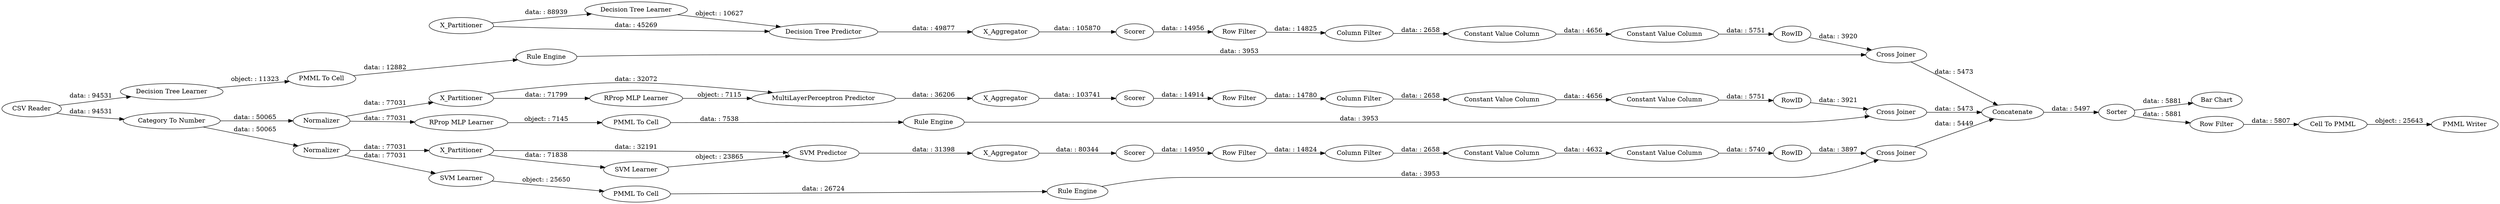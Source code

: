 digraph {
	"-6501709281123655156_33" [label="Decision Tree Learner"]
	"1048901557227079799_63" [label="PMML Writer"]
	"-5615673051129768404_294" [label="Column Filter"]
	"4363574619086604911_293" [label=RowID]
	"-9221796628295090640_9" [label="Row Filter"]
	"4363574619086604911_294" [label="Column Filter"]
	"3722684080531925944_2" [label=X_Partitioner]
	"164370412191762547_33" [label="SVM Learner"]
	"2450346581856585250_32" [label="Decision Tree Predictor"]
	"1048901557227079799_58" [label="Category To Number"]
	"2450346581856585250_38" [label="Cross Joiner"]
	"-5309736637574320596_32" [label="MultiLayerPerceptron Predictor"]
	"164370412191762547_34" [label="PMML To Cell"]
	"-5615673051129768404_293" [label=RowID]
	"3722684080531925944_7" [label=X_Aggregator]
	"-9221796628295090640_290" [label="Constant Value Column"]
	"-9221796628295090640_293" [label=RowID]
	"-9221796628295090640_292" [label="Constant Value Column"]
	"3722684080531925944_40" [label=Normalizer]
	"-5309736637574320596_40" [label=Scorer]
	"1048901557227079799_60" [label=Concatenate]
	"-2594771026723874548_35" [label="RProp MLP Learner"]
	"2450346581856585250_31" [label="Decision Tree Learner"]
	"-5309736637574320596_39" [label=Normalizer]
	"1048901557227079799_54" [label="Cell To PMML"]
	"-6501709281123655156_34" [label="Rule Engine"]
	"-9221796628295090640_294" [label="Column Filter"]
	"-5615673051129768404_290" [label="Constant Value Column"]
	"-5309736637574320596_38" [label="Cross Joiner"]
	"-5615673051129768404_9" [label="Row Filter"]
	"-5615673051129768404_292" [label="Constant Value Column"]
	"4363574619086604911_292" [label="Constant Value Column"]
	"-2594771026723874548_34" [label="Rule Engine"]
	"-5309736637574320596_2" [label=X_Partitioner]
	"2450346581856585250_2" [label=X_Partitioner]
	"1048901557227079799_59" [label="Bar Chart"]
	"-2594771026723874548_22" [label="PMML To Cell"]
	"4363574619086604911_9" [label="Row Filter"]
	"4363574619086604911_290" [label="Constant Value Column"]
	"164370412191762547_35" [label="Rule Engine"]
	"2450346581856585250_7" [label=X_Aggregator]
	"1048901557227079799_62" [label="CSV Reader"]
	"1048901557227079799_53" [label="Row Filter"]
	"3722684080531925944_31" [label="SVM Learner"]
	"3722684080531925944_39" [label="Cross Joiner"]
	"-6501709281123655156_28" [label="PMML To Cell"]
	"-5309736637574320596_7" [label=X_Aggregator]
	"2450346581856585250_39" [label=Scorer]
	"1048901557227079799_52" [label=Sorter]
	"-5309736637574320596_31" [label="RProp MLP Learner"]
	"3722684080531925944_41" [label=Scorer]
	"3722684080531925944_32" [label="SVM Predictor"]
	"4363574619086604911_294" -> "4363574619086604911_290" [label="data: : 2658"]
	"3722684080531925944_7" -> "3722684080531925944_41" [label="data: : 80344"]
	"3722684080531925944_41" -> "-5615673051129768404_9" [label="data: : 14950"]
	"-5309736637574320596_39" -> "-5309736637574320596_2" [label="data: : 77031"]
	"2450346581856585250_39" -> "4363574619086604911_9" [label="data: : 14956"]
	"-2594771026723874548_22" -> "-2594771026723874548_34" [label="data: : 7538"]
	"1048901557227079799_52" -> "1048901557227079799_59" [label="data: : 5881"]
	"-5309736637574320596_32" -> "-5309736637574320596_7" [label="data: : 36206"]
	"3722684080531925944_2" -> "3722684080531925944_31" [label="data: : 71838"]
	"-5615673051129768404_9" -> "-5615673051129768404_294" [label="data: : 14824"]
	"3722684080531925944_32" -> "3722684080531925944_7" [label="data: : 31398"]
	"-5309736637574320596_40" -> "-9221796628295090640_9" [label="data: : 14914"]
	"4363574619086604911_293" -> "2450346581856585250_38" [label="data: : 3920"]
	"-5309736637574320596_38" -> "1048901557227079799_60" [label="data: : 5473"]
	"164370412191762547_34" -> "164370412191762547_35" [label="data: : 26724"]
	"-9221796628295090640_292" -> "-9221796628295090640_293" [label="data: : 5751"]
	"-6501709281123655156_28" -> "-6501709281123655156_34" [label="data: : 12882"]
	"-5309736637574320596_2" -> "-5309736637574320596_31" [label="data: : 71799"]
	"-5615673051129768404_292" -> "-5615673051129768404_293" [label="data: : 5740"]
	"1048901557227079799_54" -> "1048901557227079799_63" [label="object: : 25643"]
	"164370412191762547_33" -> "164370412191762547_34" [label="object: : 25650"]
	"-6501709281123655156_34" -> "2450346581856585250_38" [label="data: : 3953"]
	"164370412191762547_35" -> "3722684080531925944_39" [label="data: : 3953"]
	"-5309736637574320596_31" -> "-5309736637574320596_32" [label="object: : 7115"]
	"-5309736637574320596_39" -> "-2594771026723874548_35" [label="data: : 77031"]
	"3722684080531925944_40" -> "3722684080531925944_2" [label="data: : 77031"]
	"1048901557227079799_62" -> "-6501709281123655156_33" [label="data: : 94531"]
	"1048901557227079799_60" -> "1048901557227079799_52" [label="data: : 5497"]
	"-5615673051129768404_294" -> "-5615673051129768404_290" [label="data: : 2658"]
	"-9221796628295090640_294" -> "-9221796628295090640_290" [label="data: : 2658"]
	"-5615673051129768404_293" -> "3722684080531925944_39" [label="data: : 3897"]
	"-6501709281123655156_33" -> "-6501709281123655156_28" [label="object: : 11323"]
	"-5309736637574320596_2" -> "-5309736637574320596_32" [label="data: : 32072"]
	"3722684080531925944_2" -> "3722684080531925944_32" [label="data: : 32191"]
	"1048901557227079799_52" -> "1048901557227079799_53" [label="data: : 5881"]
	"1048901557227079799_58" -> "-5309736637574320596_39" [label="data: : 50065"]
	"4363574619086604911_292" -> "4363574619086604911_293" [label="data: : 5751"]
	"1048901557227079799_53" -> "1048901557227079799_54" [label="data: : 5807"]
	"2450346581856585250_2" -> "2450346581856585250_31" [label="data: : 88939"]
	"-9221796628295090640_293" -> "-5309736637574320596_38" [label="data: : 3921"]
	"2450346581856585250_7" -> "2450346581856585250_39" [label="data: : 105870"]
	"2450346581856585250_31" -> "2450346581856585250_32" [label="object: : 10627"]
	"4363574619086604911_9" -> "4363574619086604911_294" [label="data: : 14825"]
	"2450346581856585250_38" -> "1048901557227079799_60" [label="data: : 5473"]
	"-5309736637574320596_7" -> "-5309736637574320596_40" [label="data: : 103741"]
	"2450346581856585250_2" -> "2450346581856585250_32" [label="data: : 45269"]
	"3722684080531925944_31" -> "3722684080531925944_32" [label="object: : 23865"]
	"4363574619086604911_290" -> "4363574619086604911_292" [label="data: : 4656"]
	"-2594771026723874548_34" -> "-5309736637574320596_38" [label="data: : 3953"]
	"-2594771026723874548_35" -> "-2594771026723874548_22" [label="object: : 7145"]
	"3722684080531925944_40" -> "164370412191762547_33" [label="data: : 77031"]
	"1048901557227079799_58" -> "3722684080531925944_40" [label="data: : 50065"]
	"-9221796628295090640_290" -> "-9221796628295090640_292" [label="data: : 4656"]
	"-5615673051129768404_290" -> "-5615673051129768404_292" [label="data: : 4632"]
	"3722684080531925944_39" -> "1048901557227079799_60" [label="data: : 5449"]
	"-9221796628295090640_9" -> "-9221796628295090640_294" [label="data: : 14780"]
	"1048901557227079799_62" -> "1048901557227079799_58" [label="data: : 94531"]
	"2450346581856585250_32" -> "2450346581856585250_7" [label="data: : 49877"]
	rankdir=LR
}
